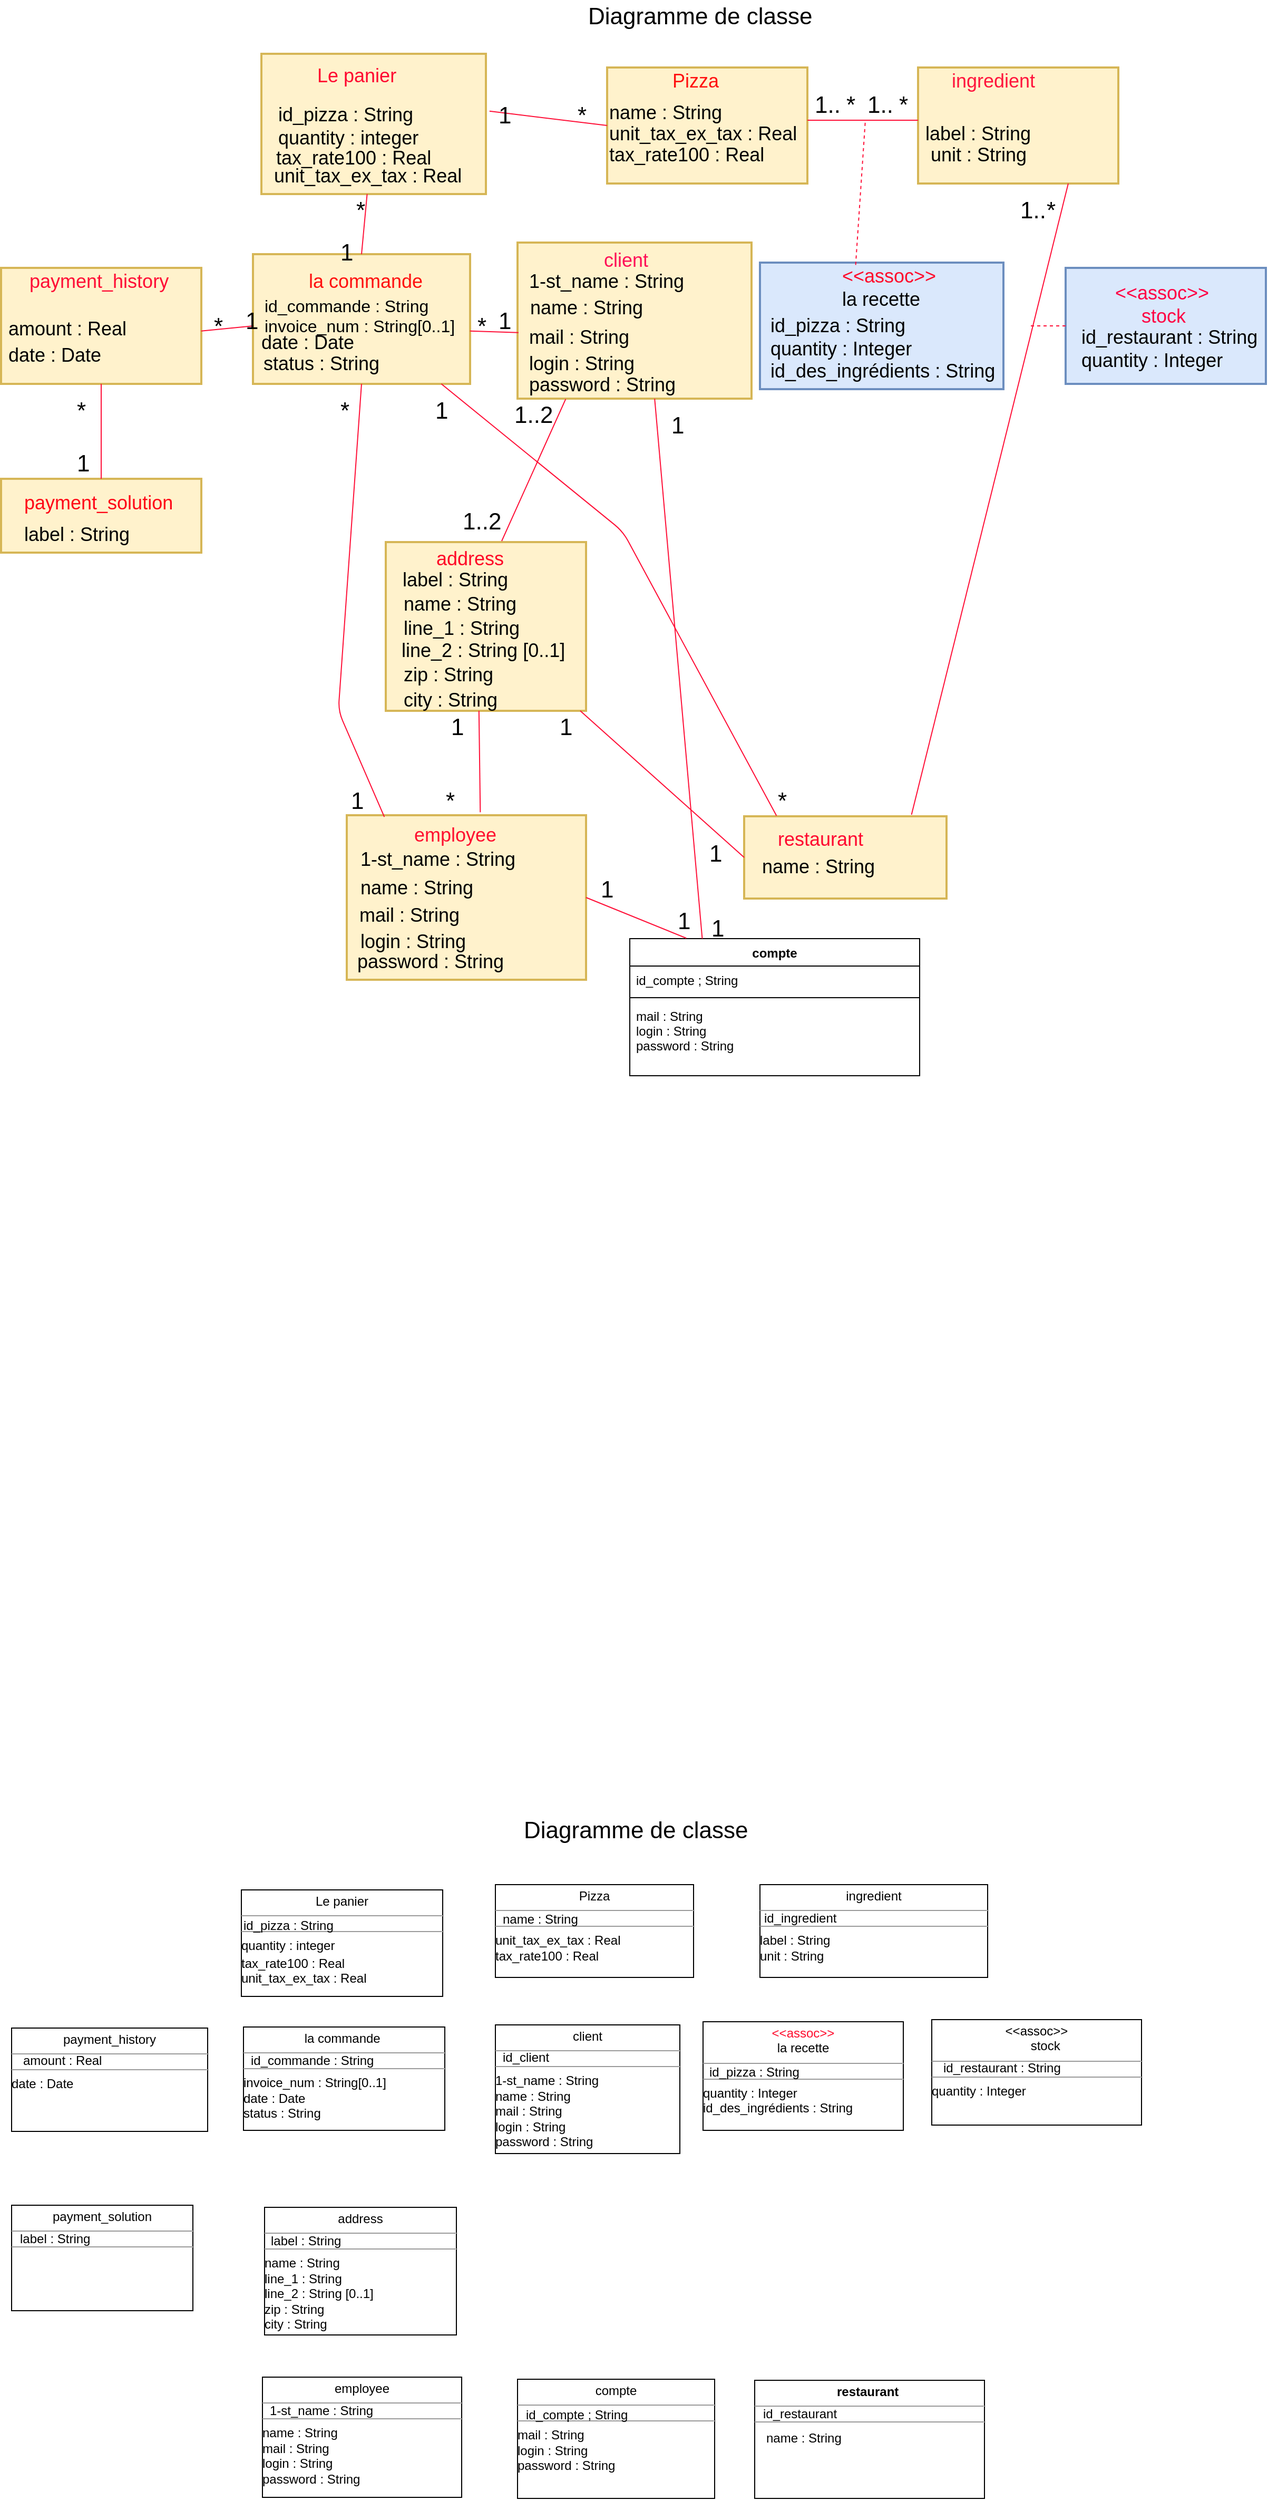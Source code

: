 <mxfile version="10.6.9" type="github"><diagram id="A_7NfG7AhJ1yP5gAVkgG" name="Page-1"><mxGraphModel dx="2531" dy="663" grid="0" gridSize="10" guides="1" tooltips="1" connect="1" arrows="1" fold="1" page="1" pageScale="1" pageWidth="1169" pageHeight="1654" math="0" shadow="0"><root><mxCell id="0"/><mxCell id="1" parent="0"/><mxCell id="OokCpyXfwiK5ObB91KNh-1" value="&lt;font style=&quot;font-size: 22px&quot;&gt;Diagramme de classe&lt;br&gt;&lt;br&gt;&lt;br&gt;&lt;/font&gt;" style="text;html=1;resizable=0;points=[];autosize=1;align=left;verticalAlign=top;spacingTop=-4;strokeWidth=22;" parent="1" vertex="1"><mxGeometry x="385" y="96" width="230" height="50" as="geometry"/></mxCell><mxCell id="OokCpyXfwiK5ObB91KNh-4" value="" style="rounded=0;whiteSpace=wrap;html=1;strokeWidth=2;fillColor=#fff2cc;strokeColor=#d6b656;" parent="1" vertex="1"><mxGeometry x="77" y="147" width="213" height="133" as="geometry"/></mxCell><mxCell id="OokCpyXfwiK5ObB91KNh-5" value="" style="rounded=0;whiteSpace=wrap;html=1;strokeWidth=2;fillColor=#fff2cc;strokeColor=#d6b656;" parent="1" vertex="1"><mxGeometry x="405" y="160" width="190" height="110" as="geometry"/></mxCell><mxCell id="OokCpyXfwiK5ObB91KNh-6" value="" style="rounded=0;whiteSpace=wrap;html=1;strokeWidth=2;fillColor=#fff2cc;strokeColor=#d6b656;" parent="1" vertex="1"><mxGeometry x="700" y="160" width="190" height="110" as="geometry"/></mxCell><mxCell id="OokCpyXfwiK5ObB91KNh-7" value="" style="rounded=0;whiteSpace=wrap;html=1;strokeWidth=2;fillColor=#fff2cc;strokeColor=#d6b656;" parent="1" vertex="1"><mxGeometry x="-170" y="350" width="190" height="110" as="geometry"/></mxCell><mxCell id="OokCpyXfwiK5ObB91KNh-8" value="" style="rounded=0;whiteSpace=wrap;html=1;strokeWidth=2;fillColor=#fff2cc;strokeColor=#d6b656;" parent="1" vertex="1"><mxGeometry x="69" y="337" width="206" height="123" as="geometry"/></mxCell><mxCell id="OokCpyXfwiK5ObB91KNh-9" value="" style="rounded=0;whiteSpace=wrap;html=1;strokeWidth=2;fillColor=#fff2cc;strokeColor=#d6b656;" parent="1" vertex="1"><mxGeometry x="320" y="326" width="222" height="148" as="geometry"/></mxCell><mxCell id="OokCpyXfwiK5ObB91KNh-10" value="" style="rounded=0;whiteSpace=wrap;html=1;strokeWidth=2;fillColor=#dae8fc;strokeColor=#6c8ebf;" parent="1" vertex="1"><mxGeometry x="550" y="345" width="231" height="120" as="geometry"/></mxCell><mxCell id="OokCpyXfwiK5ObB91KNh-11" value="" style="rounded=0;whiteSpace=wrap;html=1;strokeWidth=2;fillColor=#dae8fc;strokeColor=#6c8ebf;" parent="1" vertex="1"><mxGeometry x="840" y="350" width="190" height="110" as="geometry"/></mxCell><mxCell id="OokCpyXfwiK5ObB91KNh-12" value="" style="rounded=0;whiteSpace=wrap;html=1;strokeWidth=2;fillColor=#fff2cc;strokeColor=#d6b656;" parent="1" vertex="1"><mxGeometry x="-170" y="550" width="190" height="70" as="geometry"/></mxCell><mxCell id="OokCpyXfwiK5ObB91KNh-13" value="" style="rounded=0;whiteSpace=wrap;html=1;strokeWidth=2;fillColor=#fff2cc;strokeColor=#d6b656;" parent="1" vertex="1"><mxGeometry x="195" y="610" width="190" height="160" as="geometry"/></mxCell><mxCell id="OokCpyXfwiK5ObB91KNh-15" value="" style="rounded=0;whiteSpace=wrap;html=1;strokeWidth=2;fillColor=#fff2cc;strokeColor=#d6b656;" parent="1" vertex="1"><mxGeometry x="158" y="869" width="227" height="156" as="geometry"/></mxCell><mxCell id="OokCpyXfwiK5ObB91KNh-16" value="" style="rounded=0;whiteSpace=wrap;html=1;strokeWidth=2;fillColor=#fff2cc;strokeColor=#d6b656;" parent="1" vertex="1"><mxGeometry x="535" y="870" width="192" height="78" as="geometry"/></mxCell><mxCell id="OokCpyXfwiK5ObB91KNh-17" value="" style="endArrow=none;html=1;strokeColor=#FF0F37;entryX=0;entryY=0.5;entryDx=0;entryDy=0;exitX=1.016;exitY=0.409;exitDx=0;exitDy=0;exitPerimeter=0;" parent="1" source="OokCpyXfwiK5ObB91KNh-4" target="OokCpyXfwiK5ObB91KNh-5" edge="1"><mxGeometry width="50" height="50" relative="1" as="geometry"><mxPoint x="290" y="250" as="sourcePoint"/><mxPoint x="340" y="200" as="targetPoint"/></mxGeometry></mxCell><mxCell id="OokCpyXfwiK5ObB91KNh-18" value="" style="endArrow=none;html=1;strokeColor=#FF0F37;exitX=1.016;exitY=0.409;exitDx=0;exitDy=0;exitPerimeter=0;" parent="1" edge="1"><mxGeometry width="50" height="50" relative="1" as="geometry"><mxPoint x="595" y="210" as="sourcePoint"/><mxPoint x="700" y="210" as="targetPoint"/></mxGeometry></mxCell><mxCell id="OokCpyXfwiK5ObB91KNh-19" value="" style="endArrow=none;html=1;strokeColor=#FF0F37;exitX=0.5;exitY=0;exitDx=0;exitDy=0;" parent="1" source="OokCpyXfwiK5ObB91KNh-8" target="OokCpyXfwiK5ObB91KNh-4" edge="1"><mxGeometry width="50" height="50" relative="1" as="geometry"><mxPoint x="139" y="310" as="sourcePoint"/><mxPoint x="251" y="310" as="targetPoint"/></mxGeometry></mxCell><mxCell id="OokCpyXfwiK5ObB91KNh-20" value="" style="endArrow=none;html=1;strokeColor=#FF0F37;exitX=0.5;exitY=0;exitDx=0;exitDy=0;entryX=0.5;entryY=1;entryDx=0;entryDy=0;" parent="1" source="OokCpyXfwiK5ObB91KNh-12" target="OokCpyXfwiK5ObB91KNh-7" edge="1"><mxGeometry width="50" height="50" relative="1" as="geometry"><mxPoint x="-75" y="530" as="sourcePoint"/><mxPoint x="-66.6" y="460" as="targetPoint"/></mxGeometry></mxCell><mxCell id="OokCpyXfwiK5ObB91KNh-22" value="" style="endArrow=none;html=1;strokeColor=#FF0F37;entryX=0.5;entryY=1;entryDx=0;entryDy=0;exitX=0.157;exitY=0.01;exitDx=0;exitDy=0;exitPerimeter=0;" parent="1" source="OokCpyXfwiK5ObB91KNh-15" target="OokCpyXfwiK5ObB91KNh-8" edge="1"><mxGeometry width="50" height="50" relative="1" as="geometry"><mxPoint x="190" y="860" as="sourcePoint"/><mxPoint x="208.4" y="500" as="targetPoint"/><Array as="points"><mxPoint x="150" y="770"/></Array></mxGeometry></mxCell><mxCell id="OokCpyXfwiK5ObB91KNh-24" value="" style="endArrow=none;html=1;strokeColor=#FF0F37;exitX=0.558;exitY=-0.018;exitDx=0;exitDy=0;exitPerimeter=0;" parent="1" source="OokCpyXfwiK5ObB91KNh-15" edge="1"><mxGeometry width="50" height="50" relative="1" as="geometry"><mxPoint x="275.069" y="860.103" as="sourcePoint"/><mxPoint x="283.4" y="770" as="targetPoint"/></mxGeometry></mxCell><mxCell id="OokCpyXfwiK5ObB91KNh-25" value="" style="endArrow=none;html=1;strokeColor=#FF0F37;exitX=1.016;exitY=0.409;exitDx=0;exitDy=0;exitPerimeter=0;entryX=0.003;entryY=0.553;entryDx=0;entryDy=0;entryPerimeter=0;" parent="1" target="OokCpyXfwiK5ObB91KNh-8" edge="1"><mxGeometry width="50" height="50" relative="1" as="geometry"><mxPoint x="19.845" y="409.931" as="sourcePoint"/><mxPoint x="80" y="410" as="targetPoint"/></mxGeometry></mxCell><mxCell id="OokCpyXfwiK5ObB91KNh-26" value="" style="endArrow=none;html=1;strokeColor=#FF0F37;exitX=1.016;exitY=0.409;exitDx=0;exitDy=0;exitPerimeter=0;entryX=0.004;entryY=0.577;entryDx=0;entryDy=0;entryPerimeter=0;" parent="1" target="OokCpyXfwiK5ObB91KNh-9" edge="1"><mxGeometry width="50" height="50" relative="1" as="geometry"><mxPoint x="274.845" y="409.931" as="sourcePoint"/><mxPoint x="340.759" y="410.793" as="targetPoint"/></mxGeometry></mxCell><mxCell id="OokCpyXfwiK5ObB91KNh-32" value="" style="endArrow=none;html=1;strokeColor=#FF0F37;exitX=0;exitY=0.5;exitDx=0;exitDy=0;" parent="1" source="OokCpyXfwiK5ObB91KNh-16" target="OokCpyXfwiK5ObB91KNh-13" edge="1"><mxGeometry width="50" height="50" relative="1" as="geometry"><mxPoint x="430.118" y="930.118" as="sourcePoint"/><mxPoint x="430.777" y="790" as="targetPoint"/></mxGeometry></mxCell><mxCell id="OokCpyXfwiK5ObB91KNh-33" value="" style="endArrow=none;html=1;strokeColor=#FF0F37;exitX=0.16;exitY=-0.006;exitDx=0;exitDy=0;exitPerimeter=0;" parent="1" source="OokCpyXfwiK5ObB91KNh-16" target="OokCpyXfwiK5ObB91KNh-8" edge="1"><mxGeometry width="50" height="50" relative="1" as="geometry"><mxPoint x="510" y="860" as="sourcePoint"/><mxPoint x="418.07" y="687.5" as="targetPoint"/><Array as="points"><mxPoint x="420" y="600"/></Array></mxGeometry></mxCell><mxCell id="OokCpyXfwiK5ObB91KNh-34" value="" style="endArrow=none;html=1;strokeColor=#FF0F37;exitX=0.827;exitY=-0.019;exitDx=0;exitDy=0;exitPerimeter=0;entryX=0.75;entryY=1;entryDx=0;entryDy=0;" parent="1" source="OokCpyXfwiK5ObB91KNh-16" target="OokCpyXfwiK5ObB91KNh-6" edge="1"><mxGeometry width="50" height="50" relative="1" as="geometry"><mxPoint x="700.118" y="810.118" as="sourcePoint"/><mxPoint x="700.777" y="670" as="targetPoint"/></mxGeometry></mxCell><mxCell id="OokCpyXfwiK5ObB91KNh-40" value="&lt;font style=&quot;font-size: 22px&quot;&gt;1&lt;/font&gt;" style="text;html=1;resizable=0;points=[];autosize=1;align=left;verticalAlign=top;spacingTop=-4;" parent="1" vertex="1"><mxGeometry x="-100" y="520" width="30" height="20" as="geometry"/></mxCell><mxCell id="OokCpyXfwiK5ObB91KNh-44" value="&lt;font style=&quot;font-size: 22px&quot;&gt;*&lt;/font&gt;" style="text;html=1;resizable=0;points=[];autosize=1;align=left;verticalAlign=top;spacingTop=-4;" parent="1" vertex="1"><mxGeometry x="-100" y="470" width="20" height="20" as="geometry"/></mxCell><mxCell id="OokCpyXfwiK5ObB91KNh-45" value="&lt;font style=&quot;font-size: 22px&quot;&gt;*&lt;/font&gt;" style="text;html=1;resizable=0;points=[];autosize=1;align=left;verticalAlign=top;spacingTop=-4;" parent="1" vertex="1"><mxGeometry x="30" y="390" width="20" height="20" as="geometry"/></mxCell><mxCell id="OokCpyXfwiK5ObB91KNh-46" value="&lt;font style=&quot;font-size: 22px&quot;&gt;1&lt;/font&gt;" style="text;html=1;resizable=0;points=[];autosize=1;align=left;verticalAlign=top;spacingTop=-4;" parent="1" vertex="1"><mxGeometry x="60" y="385" width="30" height="20" as="geometry"/></mxCell><mxCell id="OokCpyXfwiK5ObB91KNh-47" value="&lt;font style=&quot;font-size: 22px&quot;&gt;1&lt;/font&gt;" style="text;html=1;resizable=0;points=[];autosize=1;align=left;verticalAlign=top;spacingTop=-4;" parent="1" vertex="1"><mxGeometry x="150" y="320" width="30" height="20" as="geometry"/></mxCell><mxCell id="OokCpyXfwiK5ObB91KNh-48" value="&lt;font style=&quot;font-size: 22px&quot;&gt;*&lt;/font&gt;" style="text;html=1;resizable=0;points=[];autosize=1;align=left;verticalAlign=top;spacingTop=-4;" parent="1" vertex="1"><mxGeometry x="165" y="280" width="20" height="20" as="geometry"/></mxCell><mxCell id="OokCpyXfwiK5ObB91KNh-49" value="&lt;font style=&quot;font-size: 22px&quot;&gt;1&lt;/font&gt;" style="text;html=1;resizable=0;points=[];autosize=1;align=left;verticalAlign=top;spacingTop=-4;" parent="1" vertex="1"><mxGeometry x="300" y="190" width="30" height="20" as="geometry"/></mxCell><mxCell id="OokCpyXfwiK5ObB91KNh-50" value="&lt;font style=&quot;font-size: 22px&quot;&gt;*&lt;/font&gt;" style="text;html=1;resizable=0;points=[];autosize=1;align=left;verticalAlign=top;spacingTop=-4;" parent="1" vertex="1"><mxGeometry x="375" y="190" width="20" height="20" as="geometry"/></mxCell><mxCell id="OokCpyXfwiK5ObB91KNh-51" value="&lt;font style=&quot;font-size: 22px&quot;&gt;1..&lt;/font&gt;" style="text;html=1;resizable=0;points=[];autosize=1;align=left;verticalAlign=top;spacingTop=-4;" parent="1" vertex="1"><mxGeometry x="600" y="180" width="40" height="20" as="geometry"/></mxCell><mxCell id="OokCpyXfwiK5ObB91KNh-55" value="&lt;font style=&quot;font-size: 22px&quot;&gt;1..&lt;/font&gt;" style="text;html=1;resizable=0;points=[];autosize=1;align=left;verticalAlign=top;spacingTop=-4;" parent="1" vertex="1"><mxGeometry x="650" y="180" width="40" height="20" as="geometry"/></mxCell><mxCell id="OokCpyXfwiK5ObB91KNh-56" value="&lt;font style=&quot;font-size: 22px&quot;&gt;*&lt;/font&gt;" style="text;html=1;resizable=0;points=[];autosize=1;align=left;verticalAlign=top;spacingTop=-4;" parent="1" vertex="1"><mxGeometry x="630" y="180" width="20" height="20" as="geometry"/></mxCell><mxCell id="OokCpyXfwiK5ObB91KNh-57" value="&lt;font style=&quot;font-size: 22px&quot;&gt;*&lt;/font&gt;" style="text;html=1;resizable=0;points=[];autosize=1;align=left;verticalAlign=top;spacingTop=-4;" parent="1" vertex="1"><mxGeometry x="680" y="180" width="20" height="20" as="geometry"/></mxCell><mxCell id="OokCpyXfwiK5ObB91KNh-58" value="&lt;font style=&quot;font-size: 22px&quot;&gt;*&lt;/font&gt;" style="text;html=1;resizable=0;points=[];autosize=1;align=left;verticalAlign=top;spacingTop=-4;" parent="1" vertex="1"><mxGeometry x="280" y="390" width="20" height="20" as="geometry"/></mxCell><mxCell id="OokCpyXfwiK5ObB91KNh-59" value="&lt;font style=&quot;font-size: 22px&quot;&gt;1&lt;/font&gt;" style="text;html=1;resizable=0;points=[];autosize=1;align=left;verticalAlign=top;spacingTop=-4;" parent="1" vertex="1"><mxGeometry x="300" y="385" width="30" height="20" as="geometry"/></mxCell><mxCell id="OokCpyXfwiK5ObB91KNh-60" value="&lt;font style=&quot;font-size: 22px&quot;&gt;*&lt;/font&gt;" style="text;html=1;resizable=0;points=[];autosize=1;align=left;verticalAlign=top;spacingTop=-4;" parent="1" vertex="1"><mxGeometry x="150" y="470" width="20" height="20" as="geometry"/></mxCell><mxCell id="OokCpyXfwiK5ObB91KNh-61" value="&lt;font style=&quot;font-size: 22px&quot;&gt;1&lt;/font&gt;" style="text;html=1;resizable=0;points=[];autosize=1;align=left;verticalAlign=top;spacingTop=-4;" parent="1" vertex="1"><mxGeometry x="160" y="840" width="30" height="20" as="geometry"/></mxCell><mxCell id="OokCpyXfwiK5ObB91KNh-62" value="&lt;font style=&quot;font-size: 22px&quot;&gt;*&lt;/font&gt;" style="text;html=1;resizable=0;points=[];autosize=1;align=left;verticalAlign=top;spacingTop=-4;" parent="1" vertex="1"><mxGeometry x="250" y="840" width="20" height="20" as="geometry"/></mxCell><mxCell id="OokCpyXfwiK5ObB91KNh-63" value="&lt;font style=&quot;font-size: 22px&quot;&gt;1&lt;/font&gt;" style="text;html=1;resizable=0;points=[];autosize=1;align=left;verticalAlign=top;spacingTop=-4;" parent="1" vertex="1"><mxGeometry x="255" y="770" width="30" height="20" as="geometry"/></mxCell><mxCell id="OokCpyXfwiK5ObB91KNh-67" value="&lt;font style=&quot;font-size: 22px&quot;&gt;1&lt;/font&gt;" style="text;html=1;resizable=0;points=[];autosize=1;align=left;verticalAlign=top;spacingTop=-4;" parent="1" vertex="1"><mxGeometry x="357.5" y="770" width="30" height="20" as="geometry"/></mxCell><mxCell id="OokCpyXfwiK5ObB91KNh-68" value="&lt;font style=&quot;font-size: 22px&quot;&gt;1&lt;/font&gt;" style="text;html=1;resizable=0;points=[];autosize=1;align=left;verticalAlign=top;spacingTop=-4;" parent="1" vertex="1"><mxGeometry x="500" y="890" width="30" height="20" as="geometry"/></mxCell><mxCell id="OokCpyXfwiK5ObB91KNh-69" value="&lt;font style=&quot;font-size: 22px&quot;&gt;1&lt;/font&gt;" style="text;html=1;resizable=0;points=[];autosize=1;align=left;verticalAlign=top;spacingTop=-4;" parent="1" vertex="1"><mxGeometry x="240" y="470" width="30" height="20" as="geometry"/></mxCell><mxCell id="OokCpyXfwiK5ObB91KNh-70" value="&lt;font style=&quot;font-size: 22px&quot;&gt;*&lt;/font&gt;" style="text;html=1;resizable=0;points=[];autosize=1;align=left;verticalAlign=top;spacingTop=-4;" parent="1" vertex="1"><mxGeometry x="564.5" y="840" width="20" height="20" as="geometry"/></mxCell><mxCell id="OokCpyXfwiK5ObB91KNh-74" value="&lt;font style=&quot;font-size: 22px&quot;&gt;1..&lt;/font&gt;" style="text;html=1;resizable=0;points=[];autosize=1;align=left;verticalAlign=top;spacingTop=-4;" parent="1" vertex="1"><mxGeometry x="795" y="280" width="40" height="20" as="geometry"/></mxCell><mxCell id="OokCpyXfwiK5ObB91KNh-75" value="&lt;font style=&quot;font-size: 22px&quot;&gt;*&lt;/font&gt;" style="text;html=1;resizable=0;points=[];autosize=1;align=left;verticalAlign=top;spacingTop=-4;" parent="1" vertex="1"><mxGeometry x="820" y="280" width="20" height="20" as="geometry"/></mxCell><mxCell id="OokCpyXfwiK5ObB91KNh-78" value="" style="endArrow=none;dashed=1;html=1;strokeColor=#FF0F37;exitX=0.393;exitY=0.018;exitDx=0;exitDy=0;exitPerimeter=0;strokeWidth=1;" parent="1" source="OokCpyXfwiK5ObB91KNh-10" edge="1"><mxGeometry width="50" height="50" relative="1" as="geometry"><mxPoint x="629" y="305" as="sourcePoint"/><mxPoint x="650" y="210" as="targetPoint"/></mxGeometry></mxCell><mxCell id="OokCpyXfwiK5ObB91KNh-79" value="" style="endArrow=none;dashed=1;html=1;strokeColor=#FF0F37;exitX=0;exitY=0.5;exitDx=0;exitDy=0;strokeWidth=1;" parent="1" source="OokCpyXfwiK5ObB91KNh-11" edge="1"><mxGeometry width="50" height="50" relative="1" as="geometry"><mxPoint x="801.786" y="501.857" as="sourcePoint"/><mxPoint x="807" y="405" as="targetPoint"/></mxGeometry></mxCell><mxCell id="OokCpyXfwiK5ObB91KNh-80" value="&lt;font style=&quot;font-size: 18px&quot; color=&quot;#ff052f&quot;&gt;Le panier&lt;/font&gt;" style="text;html=1;resizable=0;points=[];autosize=1;align=left;verticalAlign=top;spacingTop=-4;" parent="1" vertex="1"><mxGeometry x="127.5" y="155" width="85" height="15" as="geometry"/></mxCell><mxCell id="OokCpyXfwiK5ObB91KNh-81" value="&lt;font style=&quot;font-size: 18px&quot;&gt;id_pizza : String&lt;br&gt;quantity : integer&lt;/font&gt;" style="text;html=1;resizable=0;points=[];autosize=1;align=left;verticalAlign=top;spacingTop=-4;" parent="1" vertex="1"><mxGeometry x="90.5" y="191.5" width="143" height="32" as="geometry"/></mxCell><mxCell id="OokCpyXfwiK5ObB91KNh-82" value="&lt;font style=&quot;font-size: 18px&quot;&gt;tax_rate100 : Real&lt;/font&gt;" style="text;html=1;resizable=0;points=[];autosize=1;align=left;verticalAlign=top;spacingTop=-4;" parent="1" vertex="1"><mxGeometry x="89" y="232.5" width="160" height="20" as="geometry"/></mxCell><mxCell id="OokCpyXfwiK5ObB91KNh-83" value="&lt;font style=&quot;font-size: 18px&quot;&gt;unit_tax_ex_tax : Real&lt;/font&gt;" style="text;html=1;resizable=0;points=[];autosize=1;align=left;verticalAlign=top;spacingTop=-4;" parent="1" vertex="1"><mxGeometry x="86.5" y="250" width="190" height="20" as="geometry"/></mxCell><mxCell id="OokCpyXfwiK5ObB91KNh-84" value="&lt;span style=&quot;font-size: 18px&quot;&gt;&lt;font color=&quot;#ff0f0f&quot;&gt;Pizza&lt;/font&gt;&lt;/span&gt;" style="text;html=1;resizable=0;points=[];autosize=1;align=left;verticalAlign=top;spacingTop=-4;" parent="1" vertex="1"><mxGeometry x="465" y="160" width="54" height="15" as="geometry"/></mxCell><mxCell id="OokCpyXfwiK5ObB91KNh-85" value="&lt;span style=&quot;font-size: 18px&quot;&gt;label : String&lt;/span&gt;" style="text;html=1;resizable=0;points=[];autosize=1;align=left;verticalAlign=top;spacingTop=-4;" parent="1" vertex="1"><mxGeometry x="705" y="210" width="120" height="20" as="geometry"/></mxCell><mxCell id="OokCpyXfwiK5ObB91KNh-86" value="&lt;span style=&quot;font-size: 18px&quot;&gt;unit : String&lt;/span&gt;" style="text;html=1;resizable=0;points=[];autosize=1;align=left;verticalAlign=top;spacingTop=-4;" parent="1" vertex="1"><mxGeometry x="710" y="230" width="110" height="20" as="geometry"/></mxCell><mxCell id="OokCpyXfwiK5ObB91KNh-87" value="&lt;font style=&quot;font-size: 18px&quot;&gt;name : String&lt;/font&gt;" style="text;html=1;resizable=0;points=[];autosize=1;align=left;verticalAlign=top;spacingTop=-4;" parent="1" vertex="1"><mxGeometry x="405" y="190" width="120" height="20" as="geometry"/></mxCell><mxCell id="OokCpyXfwiK5ObB91KNh-88" value="&lt;font style=&quot;font-size: 18px&quot;&gt;unit_tax_ex_tax : Real&lt;/font&gt;" style="text;html=1;resizable=0;points=[];autosize=1;align=left;verticalAlign=top;spacingTop=-4;" parent="1" vertex="1"><mxGeometry x="405" y="210" width="190" height="20" as="geometry"/></mxCell><mxCell id="OokCpyXfwiK5ObB91KNh-89" value="&lt;font style=&quot;font-size: 18px&quot;&gt;tax_rate100 : Real&lt;/font&gt;" style="text;html=1;resizable=0;points=[];autosize=1;align=left;verticalAlign=top;spacingTop=-4;" parent="1" vertex="1"><mxGeometry x="405" y="230" width="160" height="20" as="geometry"/></mxCell><mxCell id="OokCpyXfwiK5ObB91KNh-90" value="&lt;font style=&quot;font-size: 18px&quot; color=&quot;#ff143c&quot;&gt;ingredient&lt;/font&gt;" style="text;html=1;resizable=0;points=[];autosize=1;align=left;verticalAlign=top;spacingTop=-4;" parent="1" vertex="1"><mxGeometry x="730" y="160" width="89" height="15" as="geometry"/></mxCell><mxCell id="OokCpyXfwiK5ObB91KNh-91" value="&lt;span style=&quot;font-size: 18px&quot;&gt;&lt;font color=&quot;#ff0d35&quot;&gt;payment_history&lt;/font&gt;&lt;/span&gt;" style="text;html=1;resizable=0;points=[];autosize=1;align=left;verticalAlign=top;spacingTop=-4;" parent="1" vertex="1"><mxGeometry x="-145" y="350" width="142" height="15" as="geometry"/></mxCell><mxCell id="OokCpyXfwiK5ObB91KNh-92" value="&lt;font style=&quot;font-size: 18px&quot;&gt;amount : Real&lt;/font&gt;" style="text;html=1;resizable=0;points=[];autosize=1;align=left;verticalAlign=top;spacingTop=-4;" parent="1" vertex="1"><mxGeometry x="-165" y="395" width="130" height="20" as="geometry"/></mxCell><mxCell id="OokCpyXfwiK5ObB91KNh-93" value="&lt;font style=&quot;font-size: 18px&quot;&gt;date : Date&lt;/font&gt;" style="text;html=1;resizable=0;points=[];autosize=1;align=left;verticalAlign=top;spacingTop=-4;" parent="1" vertex="1"><mxGeometry x="-165" y="420" width="100" height="20" as="geometry"/></mxCell><mxCell id="OokCpyXfwiK5ObB91KNh-94" value="&lt;span style=&quot;font-size: 18px&quot;&gt;&lt;font color=&quot;#ff0516&quot;&gt;payment_solution&lt;/font&gt;&lt;/span&gt;" style="text;html=1;resizable=0;points=[];autosize=1;align=left;verticalAlign=top;spacingTop=-4;" parent="1" vertex="1"><mxGeometry x="-150.5" y="560" width="151" height="15" as="geometry"/></mxCell><mxCell id="OokCpyXfwiK5ObB91KNh-95" value="&lt;span style=&quot;font-size: 18px&quot;&gt;label : String&lt;/span&gt;" style="text;html=1;resizable=0;points=[];autosize=1;align=left;verticalAlign=top;spacingTop=-4;" parent="1" vertex="1"><mxGeometry x="-150" y="590" width="120" height="20" as="geometry"/></mxCell><mxCell id="OokCpyXfwiK5ObB91KNh-96" value="&lt;font style=&quot;font-size: 18px&quot; color=&quot;#ff0f0f&quot;&gt;la commande&amp;nbsp;&lt;/font&gt;" style="text;html=1;resizable=0;points=[];autosize=1;align=left;verticalAlign=top;spacingTop=-4;" parent="1" vertex="1"><mxGeometry x="120" y="350" width="123" height="15" as="geometry"/></mxCell><mxCell id="OokCpyXfwiK5ObB91KNh-97" value="&lt;font style=&quot;font-size: 16px&quot;&gt;id_commande : String&lt;br&gt;invoice_num : String[0..1]&lt;/font&gt;" style="text;html=1;resizable=0;points=[];autosize=1;align=left;verticalAlign=top;spacingTop=-4;" parent="1" vertex="1"><mxGeometry x="78" y="373.5" width="191" height="30" as="geometry"/></mxCell><mxCell id="OokCpyXfwiK5ObB91KNh-99" value="&lt;font style=&quot;font-size: 18px&quot;&gt;date : Date&lt;/font&gt;" style="text;html=1;resizable=0;points=[];autosize=1;align=left;verticalAlign=top;spacingTop=-4;" parent="1" vertex="1"><mxGeometry x="75" y="407.5" width="100" height="20" as="geometry"/></mxCell><mxCell id="OokCpyXfwiK5ObB91KNh-100" value="&lt;font style=&quot;font-size: 18px&quot;&gt;status : String&lt;/font&gt;" style="text;html=1;resizable=0;points=[];autosize=1;align=left;verticalAlign=top;spacingTop=-4;" parent="1" vertex="1"><mxGeometry x="77" y="427.5" width="130" height="20" as="geometry"/></mxCell><mxCell id="OokCpyXfwiK5ObB91KNh-101" value="&lt;font style=&quot;font-size: 18px&quot; color=&quot;#ff0f57&quot;&gt;client&lt;/font&gt;" style="text;html=1;resizable=0;points=[];autosize=1;align=left;verticalAlign=top;spacingTop=-4;" parent="1" vertex="1"><mxGeometry x="400" y="330" width="53" height="15" as="geometry"/></mxCell><mxCell id="OokCpyXfwiK5ObB91KNh-102" value="&lt;font style=&quot;font-size: 18px&quot;&gt;1-st_name : String&lt;/font&gt;" style="text;html=1;resizable=0;points=[];autosize=1;align=left;verticalAlign=top;spacingTop=-4;" parent="1" vertex="1"><mxGeometry x="329" y="350" width="160" height="20" as="geometry"/></mxCell><mxCell id="OokCpyXfwiK5ObB91KNh-103" value="&lt;font style=&quot;font-size: 18px&quot;&gt;name : String&lt;/font&gt;" style="text;html=1;resizable=0;points=[];autosize=1;align=left;verticalAlign=top;spacingTop=-4;" parent="1" vertex="1"><mxGeometry x="330" y="375" width="120" height="20" as="geometry"/></mxCell><mxCell id="OokCpyXfwiK5ObB91KNh-104" value="&lt;font style=&quot;font-size: 18px&quot;&gt;mail : String&lt;/font&gt;" style="text;html=1;resizable=0;points=[];autosize=1;align=left;verticalAlign=top;spacingTop=-4;" parent="1" vertex="1"><mxGeometry x="329" y="402.5" width="110" height="20" as="geometry"/></mxCell><mxCell id="OokCpyXfwiK5ObB91KNh-105" value="&lt;font style=&quot;font-size: 18px&quot;&gt;login : String&lt;/font&gt;" style="text;html=1;resizable=0;points=[];autosize=1;align=left;verticalAlign=top;spacingTop=-4;" parent="1" vertex="1"><mxGeometry x="329" y="427.5" width="120" height="20" as="geometry"/></mxCell><mxCell id="OokCpyXfwiK5ObB91KNh-106" value="&lt;font style=&quot;font-size: 18px&quot;&gt;password : String&lt;/font&gt;" style="text;html=1;resizable=0;points=[];autosize=1;align=left;verticalAlign=top;spacingTop=-4;" parent="1" vertex="1"><mxGeometry x="329" y="447.5" width="149" height="15" as="geometry"/></mxCell><mxCell id="OokCpyXfwiK5ObB91KNh-109" value="&lt;span style=&quot;font-size: 18px&quot;&gt;&lt;font color=&quot;#ff0d2d&quot;&gt;&amp;lt;&amp;lt;assoc&amp;gt;&amp;gt;&lt;br&gt;&lt;/font&gt;la recette&lt;br&gt;&lt;/span&gt;" style="text;html=1;resizable=0;points=[];autosize=1;align=left;verticalAlign=top;spacingTop=-4;" parent="1" vertex="1"><mxGeometry x="625.5" y="345" width="99" height="32" as="geometry"/></mxCell><mxCell id="OokCpyXfwiK5ObB91KNh-110" value="&lt;font style=&quot;font-size: 18px&quot;&gt;id_pizza : String&lt;br&gt;quantity : Integer&lt;br&gt;id_des_ingrédients : String&lt;br&gt;&lt;/font&gt;" style="text;html=1;resizable=0;points=[];autosize=1;align=left;verticalAlign=top;spacingTop=-4;" parent="1" vertex="1"><mxGeometry x="558" y="392" width="223" height="48" as="geometry"/></mxCell><mxCell id="OokCpyXfwiK5ObB91KNh-111" value="&lt;span style=&quot;font-size: 18px&quot;&gt;&lt;font color=&quot;#ff0044&quot;&gt;&amp;lt;&amp;lt;assoc&amp;gt;&amp;gt;&lt;br&gt;&amp;nbsp; &amp;nbsp; &amp;nbsp;stock&lt;/font&gt;&lt;br&gt;&lt;/span&gt;" style="text;html=1;resizable=0;points=[];autosize=1;align=left;verticalAlign=top;spacingTop=-4;" parent="1" vertex="1"><mxGeometry x="884.5" y="361" width="99" height="29" as="geometry"/></mxCell><mxCell id="OokCpyXfwiK5ObB91KNh-112" value="&lt;font style=&quot;font-size: 18px&quot;&gt;id_restaurant : String&lt;br&gt;quantity : Integer&lt;/font&gt;" style="text;html=1;resizable=0;points=[];autosize=1;align=left;verticalAlign=top;spacingTop=-4;" parent="1" vertex="1"><mxGeometry x="853" y="402.5" width="177" height="32" as="geometry"/></mxCell><mxCell id="OokCpyXfwiK5ObB91KNh-113" value="&lt;span style=&quot;font-size: 18px&quot;&gt;&lt;font color=&quot;#ff0526&quot;&gt;address&lt;/font&gt;&lt;/span&gt;" style="text;html=1;resizable=0;points=[];autosize=1;align=left;verticalAlign=top;spacingTop=-4;" parent="1" vertex="1"><mxGeometry x="241" y="612.5" width="74" height="15" as="geometry"/></mxCell><mxCell id="OokCpyXfwiK5ObB91KNh-114" value="&lt;span style=&quot;font-size: 18px&quot;&gt;label : String&lt;/span&gt;" style="text;html=1;resizable=0;points=[];autosize=1;align=left;verticalAlign=top;spacingTop=-4;" parent="1" vertex="1"><mxGeometry x="209" y="633" width="120" height="20" as="geometry"/></mxCell><mxCell id="OokCpyXfwiK5ObB91KNh-115" value="&lt;font style=&quot;font-size: 18px&quot;&gt;name : String&lt;/font&gt;" style="text;html=1;resizable=0;points=[];autosize=1;align=left;verticalAlign=top;spacingTop=-4;" parent="1" vertex="1"><mxGeometry x="210" y="656" width="120" height="20" as="geometry"/></mxCell><mxCell id="OokCpyXfwiK5ObB91KNh-116" value="&lt;font style=&quot;font-size: 18px&quot;&gt;line_1 : String&lt;/font&gt;" style="text;html=1;resizable=0;points=[];autosize=1;align=left;verticalAlign=top;spacingTop=-4;" parent="1" vertex="1"><mxGeometry x="209.5" y="679" width="121" height="15" as="geometry"/></mxCell><mxCell id="OokCpyXfwiK5ObB91KNh-117" value="&lt;font style=&quot;font-size: 18px&quot;&gt;line_2 : String [0..1]&lt;/font&gt;" style="text;html=1;resizable=0;points=[];autosize=1;align=left;verticalAlign=top;spacingTop=-4;" parent="1" vertex="1"><mxGeometry x="207.5" y="699.5" width="165" height="15" as="geometry"/></mxCell><mxCell id="OokCpyXfwiK5ObB91KNh-118" value="&lt;font style=&quot;font-size: 18px&quot;&gt;zip : String&lt;/font&gt;" style="text;html=1;resizable=0;points=[];autosize=1;align=left;verticalAlign=top;spacingTop=-4;" parent="1" vertex="1"><mxGeometry x="210" y="722.5" width="95" height="15" as="geometry"/></mxCell><mxCell id="OokCpyXfwiK5ObB91KNh-119" value="&lt;font style=&quot;font-size: 18px&quot;&gt;city : String&lt;/font&gt;" style="text;html=1;resizable=0;points=[];autosize=1;align=left;verticalAlign=top;spacingTop=-4;" parent="1" vertex="1"><mxGeometry x="209.5" y="746.5" width="99" height="15" as="geometry"/></mxCell><mxCell id="OokCpyXfwiK5ObB91KNh-120" value="&lt;font style=&quot;font-size: 18px&quot; color=&quot;#ff0f2f&quot;&gt;employee&lt;/font&gt;" style="text;html=1;resizable=0;points=[];autosize=1;align=left;verticalAlign=top;spacingTop=-4;" parent="1" vertex="1"><mxGeometry x="219.5" y="875" width="89" height="15" as="geometry"/></mxCell><mxCell id="OokCpyXfwiK5ObB91KNh-121" value="&lt;font style=&quot;font-size: 18px&quot;&gt;1-st_name : String&lt;/font&gt;" style="text;html=1;resizable=0;points=[];autosize=1;align=left;verticalAlign=top;spacingTop=-4;" parent="1" vertex="1"><mxGeometry x="169" y="897.5" width="160" height="20" as="geometry"/></mxCell><mxCell id="OokCpyXfwiK5ObB91KNh-122" value="&lt;font style=&quot;font-size: 18px&quot;&gt;name : String&lt;/font&gt;" style="text;html=1;resizable=0;points=[];autosize=1;align=left;verticalAlign=top;spacingTop=-4;" parent="1" vertex="1"><mxGeometry x="169" y="925" width="120" height="20" as="geometry"/></mxCell><mxCell id="OokCpyXfwiK5ObB91KNh-123" value="&lt;font style=&quot;font-size: 18px&quot;&gt;mail : String&lt;/font&gt;" style="text;html=1;resizable=0;points=[];autosize=1;align=left;verticalAlign=top;spacingTop=-4;" parent="1" vertex="1"><mxGeometry x="168" y="950.5" width="110" height="20" as="geometry"/></mxCell><mxCell id="OokCpyXfwiK5ObB91KNh-124" value="&lt;font style=&quot;font-size: 18px&quot;&gt;login : String&lt;/font&gt;" style="text;html=1;resizable=0;points=[];autosize=1;align=left;verticalAlign=top;spacingTop=-4;" parent="1" vertex="1"><mxGeometry x="169" y="976" width="120" height="20" as="geometry"/></mxCell><mxCell id="OokCpyXfwiK5ObB91KNh-125" value="&lt;font style=&quot;font-size: 18px&quot;&gt;password : String&lt;/font&gt;" style="text;html=1;resizable=0;points=[];autosize=1;align=left;verticalAlign=top;spacingTop=-4;" parent="1" vertex="1"><mxGeometry x="166" y="995" width="149" height="15" as="geometry"/></mxCell><mxCell id="OokCpyXfwiK5ObB91KNh-126" value="&lt;font style=&quot;font-size: 18px&quot; color=&quot;#ff052f&quot;&gt;restaurant&lt;/font&gt;" style="text;html=1;resizable=0;points=[];autosize=1;align=left;verticalAlign=top;spacingTop=-4;" parent="1" vertex="1"><mxGeometry x="565" y="879" width="91" height="15" as="geometry"/></mxCell><mxCell id="OokCpyXfwiK5ObB91KNh-127" value="&lt;font style=&quot;font-size: 18px&quot;&gt;name : String&lt;/font&gt;" style="text;html=1;resizable=0;points=[];autosize=1;align=left;verticalAlign=top;spacingTop=-4;" parent="1" vertex="1"><mxGeometry x="550" y="905" width="120" height="20" as="geometry"/></mxCell><mxCell id="OokCpyXfwiK5ObB91KNh-129" value="" style="endArrow=none;html=1;strokeColor=#FF0F37;entryX=0.206;entryY=1.002;entryDx=0;entryDy=0;entryPerimeter=0;" parent="1" target="OokCpyXfwiK5ObB91KNh-9" edge="1"><mxGeometry width="50" height="50" relative="1" as="geometry"><mxPoint x="305" y="609" as="sourcePoint"/><mxPoint x="355" y="473" as="targetPoint"/></mxGeometry></mxCell><mxCell id="OokCpyXfwiK5ObB91KNh-131" value="&lt;font style=&quot;font-size: 22px&quot;&gt;1..2&lt;/font&gt;" style="text;html=1;resizable=0;points=[];autosize=1;align=left;verticalAlign=top;spacingTop=-4;" parent="1" vertex="1"><mxGeometry x="315" y="474" width="47" height="17" as="geometry"/></mxCell><mxCell id="OokCpyXfwiK5ObB91KNh-132" value="&lt;font style=&quot;font-size: 22px&quot;&gt;1..2&lt;/font&gt;" style="text;html=1;resizable=0;points=[];autosize=1;align=left;verticalAlign=top;spacingTop=-4;" parent="1" vertex="1"><mxGeometry x="265.5" y="575" width="47" height="17" as="geometry"/></mxCell><mxCell id="nNnzcri8J_Y_OAJW_qK1-3" value="compte" style="swimlane;fontStyle=1;align=center;verticalAlign=top;childLayout=stackLayout;horizontal=1;startSize=26;horizontalStack=0;resizeParent=1;resizeParentMax=0;resizeLast=0;collapsible=1;marginBottom=0;" vertex="1" parent="1"><mxGeometry x="426.5" y="986" width="275" height="130" as="geometry"/></mxCell><mxCell id="nNnzcri8J_Y_OAJW_qK1-4" value="id_compte ; String" style="text;strokeColor=none;fillColor=none;align=left;verticalAlign=top;spacingLeft=4;spacingRight=4;overflow=hidden;rotatable=0;points=[[0,0.5],[1,0.5]];portConstraint=eastwest;" vertex="1" parent="nNnzcri8J_Y_OAJW_qK1-3"><mxGeometry y="26" width="275" height="26" as="geometry"/></mxCell><mxCell id="nNnzcri8J_Y_OAJW_qK1-5" value="" style="line;strokeWidth=1;fillColor=none;align=left;verticalAlign=middle;spacingTop=-1;spacingLeft=3;spacingRight=3;rotatable=0;labelPosition=right;points=[];portConstraint=eastwest;" vertex="1" parent="nNnzcri8J_Y_OAJW_qK1-3"><mxGeometry y="52" width="275" height="8" as="geometry"/></mxCell><mxCell id="nNnzcri8J_Y_OAJW_qK1-6" value="mail : String&#10;login : String&#10;password : String&#10;&#10;" style="text;strokeColor=none;fillColor=none;align=left;verticalAlign=top;spacingLeft=4;spacingRight=4;overflow=hidden;rotatable=0;points=[[0,0.5],[1,0.5]];portConstraint=eastwest;" vertex="1" parent="nNnzcri8J_Y_OAJW_qK1-3"><mxGeometry y="60" width="275" height="70" as="geometry"/></mxCell><mxCell id="nNnzcri8J_Y_OAJW_qK1-9" value="" style="endArrow=none;html=1;strokeColor=#FF0F37;exitX=0.25;exitY=0;exitDx=0;exitDy=0;entryX=0.586;entryY=1;entryDx=0;entryDy=0;entryPerimeter=0;" edge="1" parent="1" source="nNnzcri8J_Y_OAJW_qK1-3" target="OokCpyXfwiK5ObB91KNh-9"><mxGeometry width="50" height="50" relative="1" as="geometry"><mxPoint x="576" y="880" as="sourcePoint"/><mxPoint x="257.692" y="470" as="targetPoint"/><Array as="points"/></mxGeometry></mxCell><mxCell id="nNnzcri8J_Y_OAJW_qK1-10" value="" style="endArrow=none;html=1;strokeColor=#FF0F37;exitX=0.195;exitY=-0.003;exitDx=0;exitDy=0;exitPerimeter=0;entryX=1;entryY=0.5;entryDx=0;entryDy=0;" edge="1" parent="1" source="nNnzcri8J_Y_OAJW_qK1-3" target="OokCpyXfwiK5ObB91KNh-15"><mxGeometry width="50" height="50" relative="1" as="geometry"><mxPoint x="490" y="997" as="sourcePoint"/><mxPoint x="460" y="484" as="targetPoint"/><Array as="points"/></mxGeometry></mxCell><mxCell id="nNnzcri8J_Y_OAJW_qK1-11" value="&lt;font style=&quot;font-size: 22px&quot;&gt;Diagramme de classe&lt;br&gt;&lt;br&gt;&lt;br&gt;&lt;/font&gt;" style="text;html=1;resizable=0;points=[];autosize=1;align=left;verticalAlign=top;spacingTop=-4;strokeWidth=22;" vertex="1" parent="1"><mxGeometry x="324" y="1816.429" width="230" height="50" as="geometry"/></mxCell><mxCell id="nNnzcri8J_Y_OAJW_qK1-60" value="1" style="text;html=1;resizable=0;points=[];autosize=1;align=left;verticalAlign=top;spacingTop=-4;fontSize=22;" vertex="1" parent="1"><mxGeometry x="469.5" y="953.5" width="17" height="14" as="geometry"/></mxCell><mxCell id="nNnzcri8J_Y_OAJW_qK1-62" value="1" style="text;html=1;resizable=0;points=[];autosize=1;align=left;verticalAlign=top;spacingTop=-4;fontSize=22;" vertex="1" parent="1"><mxGeometry x="397" y="924" width="17" height="14" as="geometry"/></mxCell><mxCell id="nNnzcri8J_Y_OAJW_qK1-63" value="1" style="text;html=1;resizable=0;points=[];autosize=1;align=left;verticalAlign=top;spacingTop=-4;fontSize=22;" vertex="1" parent="1"><mxGeometry x="463.5" y="484" width="17" height="14" as="geometry"/></mxCell><mxCell id="nNnzcri8J_Y_OAJW_qK1-64" value="1" style="text;html=1;resizable=0;points=[];autosize=1;align=left;verticalAlign=top;spacingTop=-4;fontSize=22;" vertex="1" parent="1"><mxGeometry x="502" y="960.5" width="17" height="14" as="geometry"/></mxCell><mxCell id="nNnzcri8J_Y_OAJW_qK1-93" value="&lt;p style=&quot;margin: 0px ; margin-top: 4px ; text-align: center&quot;&gt;&lt;span&gt;Le panier&lt;/span&gt;&lt;br&gt;&lt;/p&gt;&lt;hr size=&quot;1&quot;&gt;&lt;div style=&quot;height: 2px&quot;&gt;&lt;/div&gt;&lt;hr size=&quot;1&quot;&gt;&lt;div style=&quot;height: 2px&quot;&gt;&lt;span&gt;quantity : integer&lt;/span&gt;&lt;/div&gt;&lt;div style=&quot;height: 2px&quot;&gt;&lt;span&gt;&lt;br&gt;&lt;/span&gt;&lt;span&gt;tax_rate100 : Real&lt;br&gt;&lt;/span&gt;&lt;span&gt;unit_tax_ex_tax : Real&lt;/span&gt;&lt;span&gt;&lt;br&gt;&lt;/span&gt;&lt;/div&gt;" style="verticalAlign=top;align=left;overflow=fill;fontSize=12;fontFamily=Helvetica;html=1;" vertex="1" parent="1"><mxGeometry x="58" y="1888" width="191" height="101" as="geometry"/></mxCell><mxCell id="nNnzcri8J_Y_OAJW_qK1-94" value="&lt;p style=&quot;margin: 0px ; margin-top: 4px ; text-align: center&quot;&gt;&lt;span&gt;Pizza&lt;/span&gt;&lt;br&gt;&lt;/p&gt;&lt;hr size=&quot;1&quot;&gt;&lt;div style=&quot;height: 2px&quot;&gt;&lt;/div&gt;&lt;hr size=&quot;1&quot;&gt;&lt;div style=&quot;height: 2px&quot;&gt;&lt;span&gt;unit_tax_ex_tax : Real&lt;br&gt;&lt;/span&gt;&lt;span&gt;tax_rate100 : Real&lt;/span&gt;&lt;span&gt;&lt;br&gt;&lt;/span&gt;&lt;/div&gt;" style="verticalAlign=top;align=left;overflow=fill;fontSize=12;fontFamily=Helvetica;html=1;" vertex="1" parent="1"><mxGeometry x="299" y="1883" width="188" height="88" as="geometry"/></mxCell><mxCell id="nNnzcri8J_Y_OAJW_qK1-95" value="&lt;p style=&quot;margin: 0px ; margin-top: 4px ; text-align: center&quot;&gt;&lt;span&gt;ingredient&lt;/span&gt;&lt;br&gt;&lt;/p&gt;&lt;hr size=&quot;1&quot;&gt;&lt;div style=&quot;height: 2px&quot;&gt;&lt;/div&gt;&lt;hr size=&quot;1&quot;&gt;&lt;div style=&quot;height: 2px&quot;&gt;&lt;span&gt;label : String&lt;br&gt;&lt;/span&gt;&lt;span&gt;unit : String&lt;/span&gt;&lt;span&gt;&lt;br&gt;&lt;br&gt;&lt;/span&gt;&lt;/div&gt;&lt;div style=&quot;height: 2px&quot;&gt;&lt;span&gt;&lt;br&gt;&lt;/span&gt;&lt;/div&gt;" style="verticalAlign=top;align=left;overflow=fill;fontSize=12;fontFamily=Helvetica;html=1;" vertex="1" parent="1"><mxGeometry x="550" y="1883" width="216" height="88" as="geometry"/></mxCell><mxCell id="nNnzcri8J_Y_OAJW_qK1-96" value="&lt;p style=&quot;margin: 0px ; margin-top: 4px ; text-align: center&quot;&gt;&lt;span&gt;payment_history&lt;/span&gt;&lt;br&gt;&lt;/p&gt;&lt;hr size=&quot;1&quot;&gt;&lt;div style=&quot;height: 2px&quot;&gt;&lt;/div&gt;&lt;hr size=&quot;1&quot;&gt;&lt;div style=&quot;height: 2px&quot;&gt;&lt;span&gt;date : Date&lt;/span&gt;&lt;/div&gt;" style="verticalAlign=top;align=left;overflow=fill;fontSize=12;fontFamily=Helvetica;html=1;" vertex="1" parent="1"><mxGeometry x="-160" y="2019" width="186" height="98" as="geometry"/></mxCell><mxCell id="nNnzcri8J_Y_OAJW_qK1-97" value="&lt;p style=&quot;margin: 0px ; margin-top: 4px ; text-align: center&quot;&gt;&lt;span&gt;la commande&amp;nbsp;&lt;/span&gt;&lt;br&gt;&lt;/p&gt;&lt;hr size=&quot;1&quot;&gt;&lt;div style=&quot;height: 2px&quot;&gt;&lt;/div&gt;&lt;hr size=&quot;1&quot;&gt;&lt;div style=&quot;height: 2px&quot;&gt;&lt;span&gt;invoice_num : String[0..1]&lt;br&gt;&lt;/span&gt;&lt;span&gt;date : Date&lt;br&gt;&lt;/span&gt;&lt;span&gt;status : String&lt;/span&gt;&lt;span&gt;&lt;br&gt;&lt;/span&gt;&lt;/div&gt;" style="verticalAlign=top;align=left;overflow=fill;fontSize=12;fontFamily=Helvetica;html=1;" vertex="1" parent="1"><mxGeometry x="60" y="2018" width="191" height="98" as="geometry"/></mxCell><mxCell id="nNnzcri8J_Y_OAJW_qK1-98" value="&lt;p style=&quot;margin: 0px ; margin-top: 4px ; text-align: center&quot;&gt;&lt;span&gt;client&lt;/span&gt;&lt;br&gt;&lt;/p&gt;&lt;hr size=&quot;1&quot;&gt;&lt;div style=&quot;height: 2px&quot;&gt;&lt;/div&gt;&lt;hr size=&quot;1&quot;&gt;&lt;div style=&quot;height: 2px&quot;&gt;&lt;span&gt;1-st_name : String&lt;br&gt;&lt;/span&gt;&lt;span&gt;name : String&lt;br&gt;&lt;/span&gt;&lt;span&gt;mail : String&lt;br&gt;&lt;/span&gt;&lt;span&gt;login : String&lt;br&gt;&lt;/span&gt;&lt;span&gt;password : String&lt;/span&gt;&lt;span&gt;&lt;br&gt;&lt;/span&gt;&lt;/div&gt;" style="verticalAlign=top;align=left;overflow=fill;fontSize=12;fontFamily=Helvetica;html=1;" vertex="1" parent="1"><mxGeometry x="299" y="2016" width="175" height="122" as="geometry"/></mxCell><mxCell id="nNnzcri8J_Y_OAJW_qK1-99" value="&lt;p style=&quot;margin: 0px ; margin-top: 4px ; text-align: center&quot;&gt;&lt;font color=&quot;#ff0d2d&quot;&gt;&amp;lt;&amp;lt;assoc&amp;gt;&amp;gt;&lt;br&gt;&lt;/font&gt;&lt;span&gt;la recette&lt;/span&gt;&lt;br&gt;&lt;/p&gt;&lt;hr size=&quot;1&quot;&gt;&lt;div style=&quot;height: 2px&quot;&gt;&lt;/div&gt;&lt;hr size=&quot;1&quot;&gt;&lt;div style=&quot;height: 2px&quot;&gt;&lt;span&gt;quantity : Integer&lt;br&gt;&lt;/span&gt;&lt;span&gt;id_des_ingrédients : String&lt;/span&gt;&lt;br&gt;&lt;/div&gt;" style="verticalAlign=top;align=left;overflow=fill;fontSize=12;fontFamily=Helvetica;html=1;" vertex="1" parent="1"><mxGeometry x="496" y="2013" width="190" height="103" as="geometry"/></mxCell><mxCell id="nNnzcri8J_Y_OAJW_qK1-100" value="&lt;p style=&quot;margin: 0px ; margin-top: 4px ; text-align: center&quot;&gt;&lt;span&gt;&amp;lt;&amp;lt;assoc&amp;gt;&amp;gt;&lt;/span&gt;&lt;br&gt;&lt;span&gt;&amp;nbsp; &amp;nbsp; &amp;nbsp;stock&lt;/span&gt;&lt;br&gt;&lt;/p&gt;&lt;hr size=&quot;1&quot;&gt;&lt;div style=&quot;height: 2px&quot;&gt;&lt;/div&gt;&lt;hr size=&quot;1&quot;&gt;&lt;div style=&quot;height: 2px&quot;&gt;&lt;span&gt;quantity : Integer&lt;/span&gt;&lt;/div&gt;" style="verticalAlign=top;align=left;overflow=fill;fontSize=12;fontFamily=Helvetica;html=1;" vertex="1" parent="1"><mxGeometry x="713" y="2011" width="199" height="100" as="geometry"/></mxCell><mxCell id="nNnzcri8J_Y_OAJW_qK1-101" value="&lt;p style=&quot;margin: 0px ; margin-top: 4px ; text-align: center&quot;&gt;&lt;span&gt;payment_solution&lt;/span&gt;&lt;br&gt;&lt;/p&gt;&lt;hr size=&quot;1&quot;&gt;&lt;div style=&quot;height: 2px&quot;&gt;&lt;/div&gt;&lt;hr size=&quot;1&quot;&gt;&lt;div style=&quot;height: 2px&quot;&gt;&lt;/div&gt;" style="verticalAlign=top;align=left;overflow=fill;fontSize=12;fontFamily=Helvetica;html=1;" vertex="1" parent="1"><mxGeometry x="-160" y="2187" width="172" height="100" as="geometry"/></mxCell><mxCell id="nNnzcri8J_Y_OAJW_qK1-102" value="&lt;p style=&quot;margin: 0px ; margin-top: 4px ; text-align: center&quot;&gt;&lt;span&gt;address&lt;/span&gt;&lt;br&gt;&lt;/p&gt;&lt;hr size=&quot;1&quot;&gt;&lt;div style=&quot;height: 2px&quot;&gt;&lt;/div&gt;&lt;hr size=&quot;1&quot;&gt;&lt;div style=&quot;height: 2px&quot;&gt;&lt;span&gt;name : String&lt;br&gt;&lt;/span&gt;&lt;span&gt;line_1 : String&lt;br&gt;&lt;/span&gt;&lt;span&gt;line_2 : String [0..1]&lt;br&gt;&lt;/span&gt;&lt;span&gt;zip : String&lt;br&gt;&lt;/span&gt;&lt;span&gt;city : String&lt;/span&gt;&lt;span&gt;&lt;br&gt;&lt;/span&gt;&lt;/div&gt;" style="verticalAlign=top;align=left;overflow=fill;fontSize=12;fontFamily=Helvetica;html=1;" vertex="1" parent="1"><mxGeometry x="80" y="2189" width="182" height="121" as="geometry"/></mxCell><mxCell id="nNnzcri8J_Y_OAJW_qK1-103" value="&lt;p style=&quot;margin: 0px ; margin-top: 4px ; text-align: center&quot;&gt;&lt;span&gt;employee&lt;/span&gt;&lt;br&gt;&lt;/p&gt;&lt;hr size=&quot;1&quot;&gt;&lt;div style=&quot;height: 2px&quot;&gt;&lt;/div&gt;&lt;hr size=&quot;1&quot;&gt;&lt;div style=&quot;height: 2px&quot;&gt;&lt;span&gt;name : String&lt;br&gt;&lt;/span&gt;&lt;span&gt;mail : String&lt;br&gt;&lt;/span&gt;&lt;span&gt;login : String&lt;br&gt;&lt;/span&gt;&lt;span&gt;password : String&lt;/span&gt;&lt;span&gt;&lt;br&gt;&lt;/span&gt;&lt;/div&gt;" style="verticalAlign=top;align=left;overflow=fill;fontSize=12;fontFamily=Helvetica;html=1;" vertex="1" parent="1"><mxGeometry x="78" y="2350" width="189" height="114" as="geometry"/></mxCell><mxCell id="nNnzcri8J_Y_OAJW_qK1-104" value="&lt;p style=&quot;margin: 0px ; margin-top: 4px ; text-align: center&quot;&gt;&lt;span&gt;compte&lt;/span&gt;&lt;br&gt;&lt;/p&gt;&lt;hr size=&quot;1&quot;&gt;&lt;div style=&quot;height: 2px&quot;&gt;&lt;/div&gt;&lt;hr size=&quot;1&quot;&gt;&lt;div style=&quot;height: 2px&quot;&gt;mail : String&lt;br&gt;login : String&lt;br&gt;password : String&lt;div&gt;&lt;br&gt;&lt;/div&gt;&lt;/div&gt;" style="verticalAlign=top;align=left;overflow=fill;fontSize=12;fontFamily=Helvetica;html=1;" vertex="1" parent="1"><mxGeometry x="320" y="2352" width="187" height="113" as="geometry"/></mxCell><mxCell id="nNnzcri8J_Y_OAJW_qK1-105" value="&lt;p style=&quot;margin: 0px ; margin-top: 4px ; text-align: center&quot;&gt;&lt;b&gt;restaurant&amp;nbsp;&lt;/b&gt;&lt;/p&gt;&lt;hr size=&quot;1&quot;&gt;&lt;div style=&quot;height: 2px&quot;&gt;&lt;/div&gt;&lt;hr size=&quot;1&quot;&gt;&lt;div style=&quot;height: 2px&quot;&gt;&lt;/div&gt;" style="verticalAlign=top;align=left;overflow=fill;fontSize=12;fontFamily=Helvetica;html=1;" vertex="1" parent="1"><mxGeometry x="545" y="2353" width="218" height="112" as="geometry"/></mxCell><mxCell id="nNnzcri8J_Y_OAJW_qK1-106" value="id_pizza : String" style="text;html=1;" vertex="1" parent="1"><mxGeometry x="57.833" y="1907.833" width="105" height="28" as="geometry"/></mxCell><mxCell id="nNnzcri8J_Y_OAJW_qK1-107" value="name : String" style="text;html=1;" vertex="1" parent="1"><mxGeometry x="304" y="1902" width="91" height="28" as="geometry"/></mxCell><mxCell id="nNnzcri8J_Y_OAJW_qK1-109" value="id_ingredient" style="text;html=1;resizable=0;points=[];autosize=1;align=left;verticalAlign=top;spacingTop=-4;" vertex="1" parent="1"><mxGeometry x="552" y="1905" width="79" height="14" as="geometry"/></mxCell><mxCell id="nNnzcri8J_Y_OAJW_qK1-111" value="amount : Real" style="text;html=1;" vertex="1" parent="1"><mxGeometry x="-150.588" y="2036.412" width="95" height="28" as="geometry"/></mxCell><mxCell id="nNnzcri8J_Y_OAJW_qK1-112" value="label : String" style="text;html=1;" vertex="1" parent="1"><mxGeometry x="-153.828" y="2205.138" width="87" height="28" as="geometry"/></mxCell><mxCell id="nNnzcri8J_Y_OAJW_qK1-113" value="id_commande : String" style="text;html=1;" vertex="1" parent="1"><mxGeometry x="65.224" y="2036.259" width="137" height="28" as="geometry"/></mxCell><mxCell id="nNnzcri8J_Y_OAJW_qK1-114" value="id_client" style="text;html=1;resizable=0;points=[];autosize=1;align=left;verticalAlign=top;spacingTop=-4;" vertex="1" parent="1"><mxGeometry x="303.5" y="2036.5" width="54" height="14" as="geometry"/></mxCell><mxCell id="nNnzcri8J_Y_OAJW_qK1-115" value="id_pizza : String" style="text;html=1;" vertex="1" parent="1"><mxGeometry x="500" y="2046.833" width="105" height="28" as="geometry"/></mxCell><mxCell id="nNnzcri8J_Y_OAJW_qK1-116" value="id_restaurant : String" style="text;html=1;" vertex="1" parent="1"><mxGeometry x="722" y="2043.333" width="131" height="28" as="geometry"/></mxCell><mxCell id="nNnzcri8J_Y_OAJW_qK1-117" value="label : String" style="text;html=1;" vertex="1" parent="1"><mxGeometry x="83.833" y="2207.167" width="87" height="28" as="geometry"/></mxCell><mxCell id="nNnzcri8J_Y_OAJW_qK1-118" value="1-st_name : String" style="text;html=1;" vertex="1" parent="1"><mxGeometry x="82.833" y="2367.833" width="118" height="28" as="geometry"/></mxCell><mxCell id="nNnzcri8J_Y_OAJW_qK1-120" value="id_compte ; String" style="text;html=1;" vertex="1" parent="1"><mxGeometry x="325.667" y="2372" width="117" height="28" as="geometry"/></mxCell><mxCell id="nNnzcri8J_Y_OAJW_qK1-121" value="id_restaurant" style="text;html=1;resizable=0;points=[];autosize=1;align=left;verticalAlign=top;spacingTop=-4;" vertex="1" parent="1"><mxGeometry x="551" y="2375" width="80" height="14" as="geometry"/></mxCell><mxCell id="nNnzcri8J_Y_OAJW_qK1-122" value="name : String" style="text;html=1;" vertex="1" parent="1"><mxGeometry x="553.833" y="2394.333" width="91" height="28" as="geometry"/></mxCell></root></mxGraphModel></diagram></mxfile>